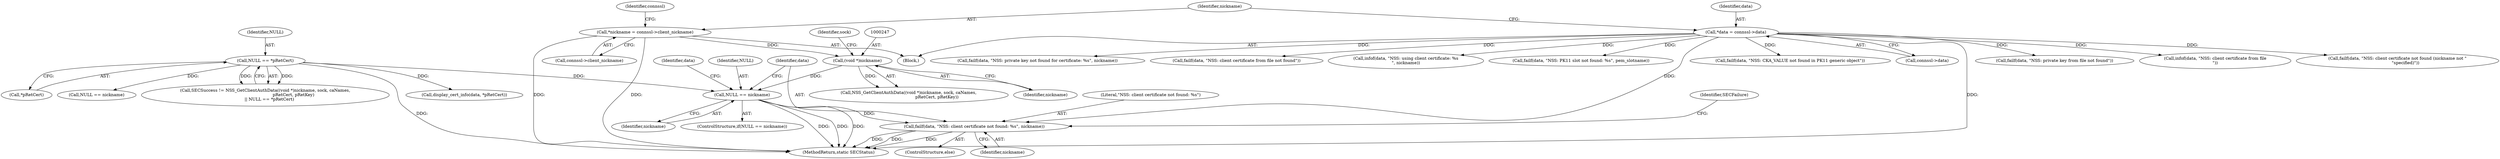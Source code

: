 digraph "0_curl_curl-7_50_2~32@pointer" {
"1000266" [label="(Call,failf(data, \"NSS: client certificate not found: %s\", nickname))"];
"1000117" [label="(Call,*data = connssl->data)"];
"1000259" [label="(Call,NULL == nickname)"];
"1000253" [label="(Call,NULL == *pRetCert)"];
"1000246" [label="(Call,(void *)nickname)"];
"1000123" [label="(Call,*nickname = connssl->client_nickname)"];
"1000268" [label="(Literal,\"NSS: client certificate not found: %s\")"];
"1000269" [label="(Identifier,nickname)"];
"1000260" [label="(Identifier,NULL)"];
"1000246" [label="(Call,(void *)nickname)"];
"1000254" [label="(Identifier,NULL)"];
"1000245" [label="(Call,NSS_GetClientAuthData((void *)nickname, sock, caNames,\n                                          pRetCert, pRetKey))"];
"1000261" [label="(Identifier,nickname)"];
"1000175" [label="(Call,failf(data, \"NSS: CKA_VALUE not found in PK11 generic object\"))"];
"1000119" [label="(Call,connssl->data)"];
"1000117" [label="(Call,*data = connssl->data)"];
"1000249" [label="(Identifier,sock)"];
"1000109" [label="(Block,)"];
"1000253" [label="(Call,NULL == *pRetCert)"];
"1000301" [label="(Call,display_cert_info(data, *pRetCert))"];
"1000271" [label="(Identifier,SECFailure)"];
"1000218" [label="(Call,failf(data, \"NSS: private key from file not found\"))"];
"1000307" [label="(MethodReturn,static SECStatus)"];
"1000225" [label="(Call,infof(data, \"NSS: client certificate from file\n\"))"];
"1000259" [label="(Call,NULL == nickname)"];
"1000265" [label="(ControlStructure,else)"];
"1000262" [label="(Call,failf(data, \"NSS: client certificate not found (nickname not \"\n            \"specified)\"))"];
"1000267" [label="(Identifier,data)"];
"1000125" [label="(Call,connssl->client_nickname)"];
"1000242" [label="(Call,SECSuccess != NSS_GetClientAuthData((void *)nickname, sock, caNames,\n                                          pRetCert, pRetKey)\n      || NULL == *pRetCert)"];
"1000248" [label="(Identifier,nickname)"];
"1000258" [label="(ControlStructure,if(NULL == nickname))"];
"1000118" [label="(Identifier,data)"];
"1000291" [label="(Call,failf(data, \"NSS: private key not found for certificate: %s\", nickname))"];
"1000198" [label="(Call,failf(data, \"NSS: client certificate from file not found\"))"];
"1000255" [label="(Call,*pRetCert)"];
"1000266" [label="(Call,failf(data, \"NSS: client certificate not found: %s\", nickname))"];
"1000263" [label="(Identifier,data)"];
"1000123" [label="(Call,*nickname = connssl->client_nickname)"];
"1000130" [label="(Identifier,connssl)"];
"1000124" [label="(Identifier,nickname)"];
"1000297" [label="(Call,infof(data, \"NSS: using client certificate: %s\n\", nickname))"];
"1000157" [label="(Call,failf(data, \"NSS: PK11 slot not found: %s\", pem_slotname))"];
"1000279" [label="(Call,NULL == nickname)"];
"1000266" -> "1000265"  [label="AST: "];
"1000266" -> "1000269"  [label="CFG: "];
"1000267" -> "1000266"  [label="AST: "];
"1000268" -> "1000266"  [label="AST: "];
"1000269" -> "1000266"  [label="AST: "];
"1000271" -> "1000266"  [label="CFG: "];
"1000266" -> "1000307"  [label="DDG: "];
"1000266" -> "1000307"  [label="DDG: "];
"1000266" -> "1000307"  [label="DDG: "];
"1000117" -> "1000266"  [label="DDG: "];
"1000259" -> "1000266"  [label="DDG: "];
"1000117" -> "1000109"  [label="AST: "];
"1000117" -> "1000119"  [label="CFG: "];
"1000118" -> "1000117"  [label="AST: "];
"1000119" -> "1000117"  [label="AST: "];
"1000124" -> "1000117"  [label="CFG: "];
"1000117" -> "1000307"  [label="DDG: "];
"1000117" -> "1000157"  [label="DDG: "];
"1000117" -> "1000175"  [label="DDG: "];
"1000117" -> "1000198"  [label="DDG: "];
"1000117" -> "1000218"  [label="DDG: "];
"1000117" -> "1000225"  [label="DDG: "];
"1000117" -> "1000262"  [label="DDG: "];
"1000117" -> "1000291"  [label="DDG: "];
"1000117" -> "1000297"  [label="DDG: "];
"1000259" -> "1000258"  [label="AST: "];
"1000259" -> "1000261"  [label="CFG: "];
"1000260" -> "1000259"  [label="AST: "];
"1000261" -> "1000259"  [label="AST: "];
"1000263" -> "1000259"  [label="CFG: "];
"1000267" -> "1000259"  [label="CFG: "];
"1000259" -> "1000307"  [label="DDG: "];
"1000259" -> "1000307"  [label="DDG: "];
"1000259" -> "1000307"  [label="DDG: "];
"1000253" -> "1000259"  [label="DDG: "];
"1000246" -> "1000259"  [label="DDG: "];
"1000253" -> "1000242"  [label="AST: "];
"1000253" -> "1000255"  [label="CFG: "];
"1000254" -> "1000253"  [label="AST: "];
"1000255" -> "1000253"  [label="AST: "];
"1000242" -> "1000253"  [label="CFG: "];
"1000253" -> "1000307"  [label="DDG: "];
"1000253" -> "1000242"  [label="DDG: "];
"1000253" -> "1000242"  [label="DDG: "];
"1000253" -> "1000279"  [label="DDG: "];
"1000253" -> "1000301"  [label="DDG: "];
"1000246" -> "1000245"  [label="AST: "];
"1000246" -> "1000248"  [label="CFG: "];
"1000247" -> "1000246"  [label="AST: "];
"1000248" -> "1000246"  [label="AST: "];
"1000249" -> "1000246"  [label="CFG: "];
"1000246" -> "1000245"  [label="DDG: "];
"1000123" -> "1000246"  [label="DDG: "];
"1000123" -> "1000109"  [label="AST: "];
"1000123" -> "1000125"  [label="CFG: "];
"1000124" -> "1000123"  [label="AST: "];
"1000125" -> "1000123"  [label="AST: "];
"1000130" -> "1000123"  [label="CFG: "];
"1000123" -> "1000307"  [label="DDG: "];
"1000123" -> "1000307"  [label="DDG: "];
}
